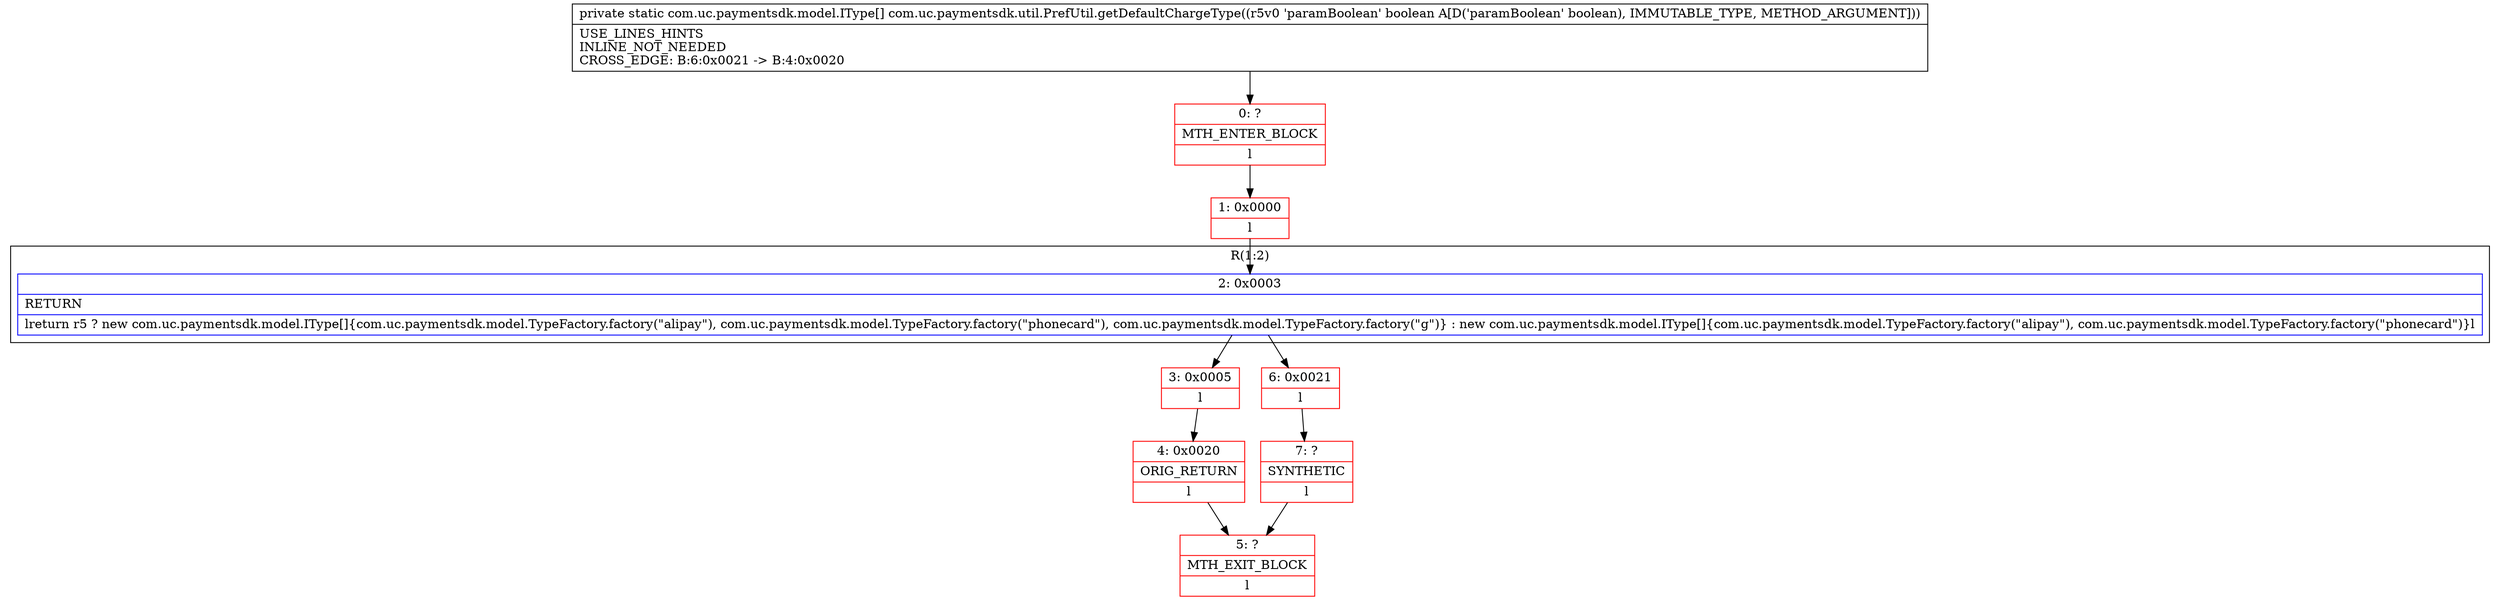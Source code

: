 digraph "CFG forcom.uc.paymentsdk.util.PrefUtil.getDefaultChargeType(Z)[Lcom\/uc\/paymentsdk\/model\/IType;" {
subgraph cluster_Region_109326007 {
label = "R(1:2)";
node [shape=record,color=blue];
Node_2 [shape=record,label="{2\:\ 0x0003|RETURN\l|lreturn r5 ? new com.uc.paymentsdk.model.IType[]\{com.uc.paymentsdk.model.TypeFactory.factory(\"alipay\"), com.uc.paymentsdk.model.TypeFactory.factory(\"phonecard\"), com.uc.paymentsdk.model.TypeFactory.factory(\"g\")\} : new com.uc.paymentsdk.model.IType[]\{com.uc.paymentsdk.model.TypeFactory.factory(\"alipay\"), com.uc.paymentsdk.model.TypeFactory.factory(\"phonecard\")\}l}"];
}
Node_0 [shape=record,color=red,label="{0\:\ ?|MTH_ENTER_BLOCK\l|l}"];
Node_1 [shape=record,color=red,label="{1\:\ 0x0000|l}"];
Node_3 [shape=record,color=red,label="{3\:\ 0x0005|l}"];
Node_4 [shape=record,color=red,label="{4\:\ 0x0020|ORIG_RETURN\l|l}"];
Node_5 [shape=record,color=red,label="{5\:\ ?|MTH_EXIT_BLOCK\l|l}"];
Node_6 [shape=record,color=red,label="{6\:\ 0x0021|l}"];
Node_7 [shape=record,color=red,label="{7\:\ ?|SYNTHETIC\l|l}"];
MethodNode[shape=record,label="{private static com.uc.paymentsdk.model.IType[] com.uc.paymentsdk.util.PrefUtil.getDefaultChargeType((r5v0 'paramBoolean' boolean A[D('paramBoolean' boolean), IMMUTABLE_TYPE, METHOD_ARGUMENT]))  | USE_LINES_HINTS\lINLINE_NOT_NEEDED\lCROSS_EDGE: B:6:0x0021 \-\> B:4:0x0020\l}"];
MethodNode -> Node_0;
Node_2 -> Node_3;
Node_2 -> Node_6;
Node_0 -> Node_1;
Node_1 -> Node_2;
Node_3 -> Node_4;
Node_4 -> Node_5;
Node_6 -> Node_7;
Node_7 -> Node_5;
}

